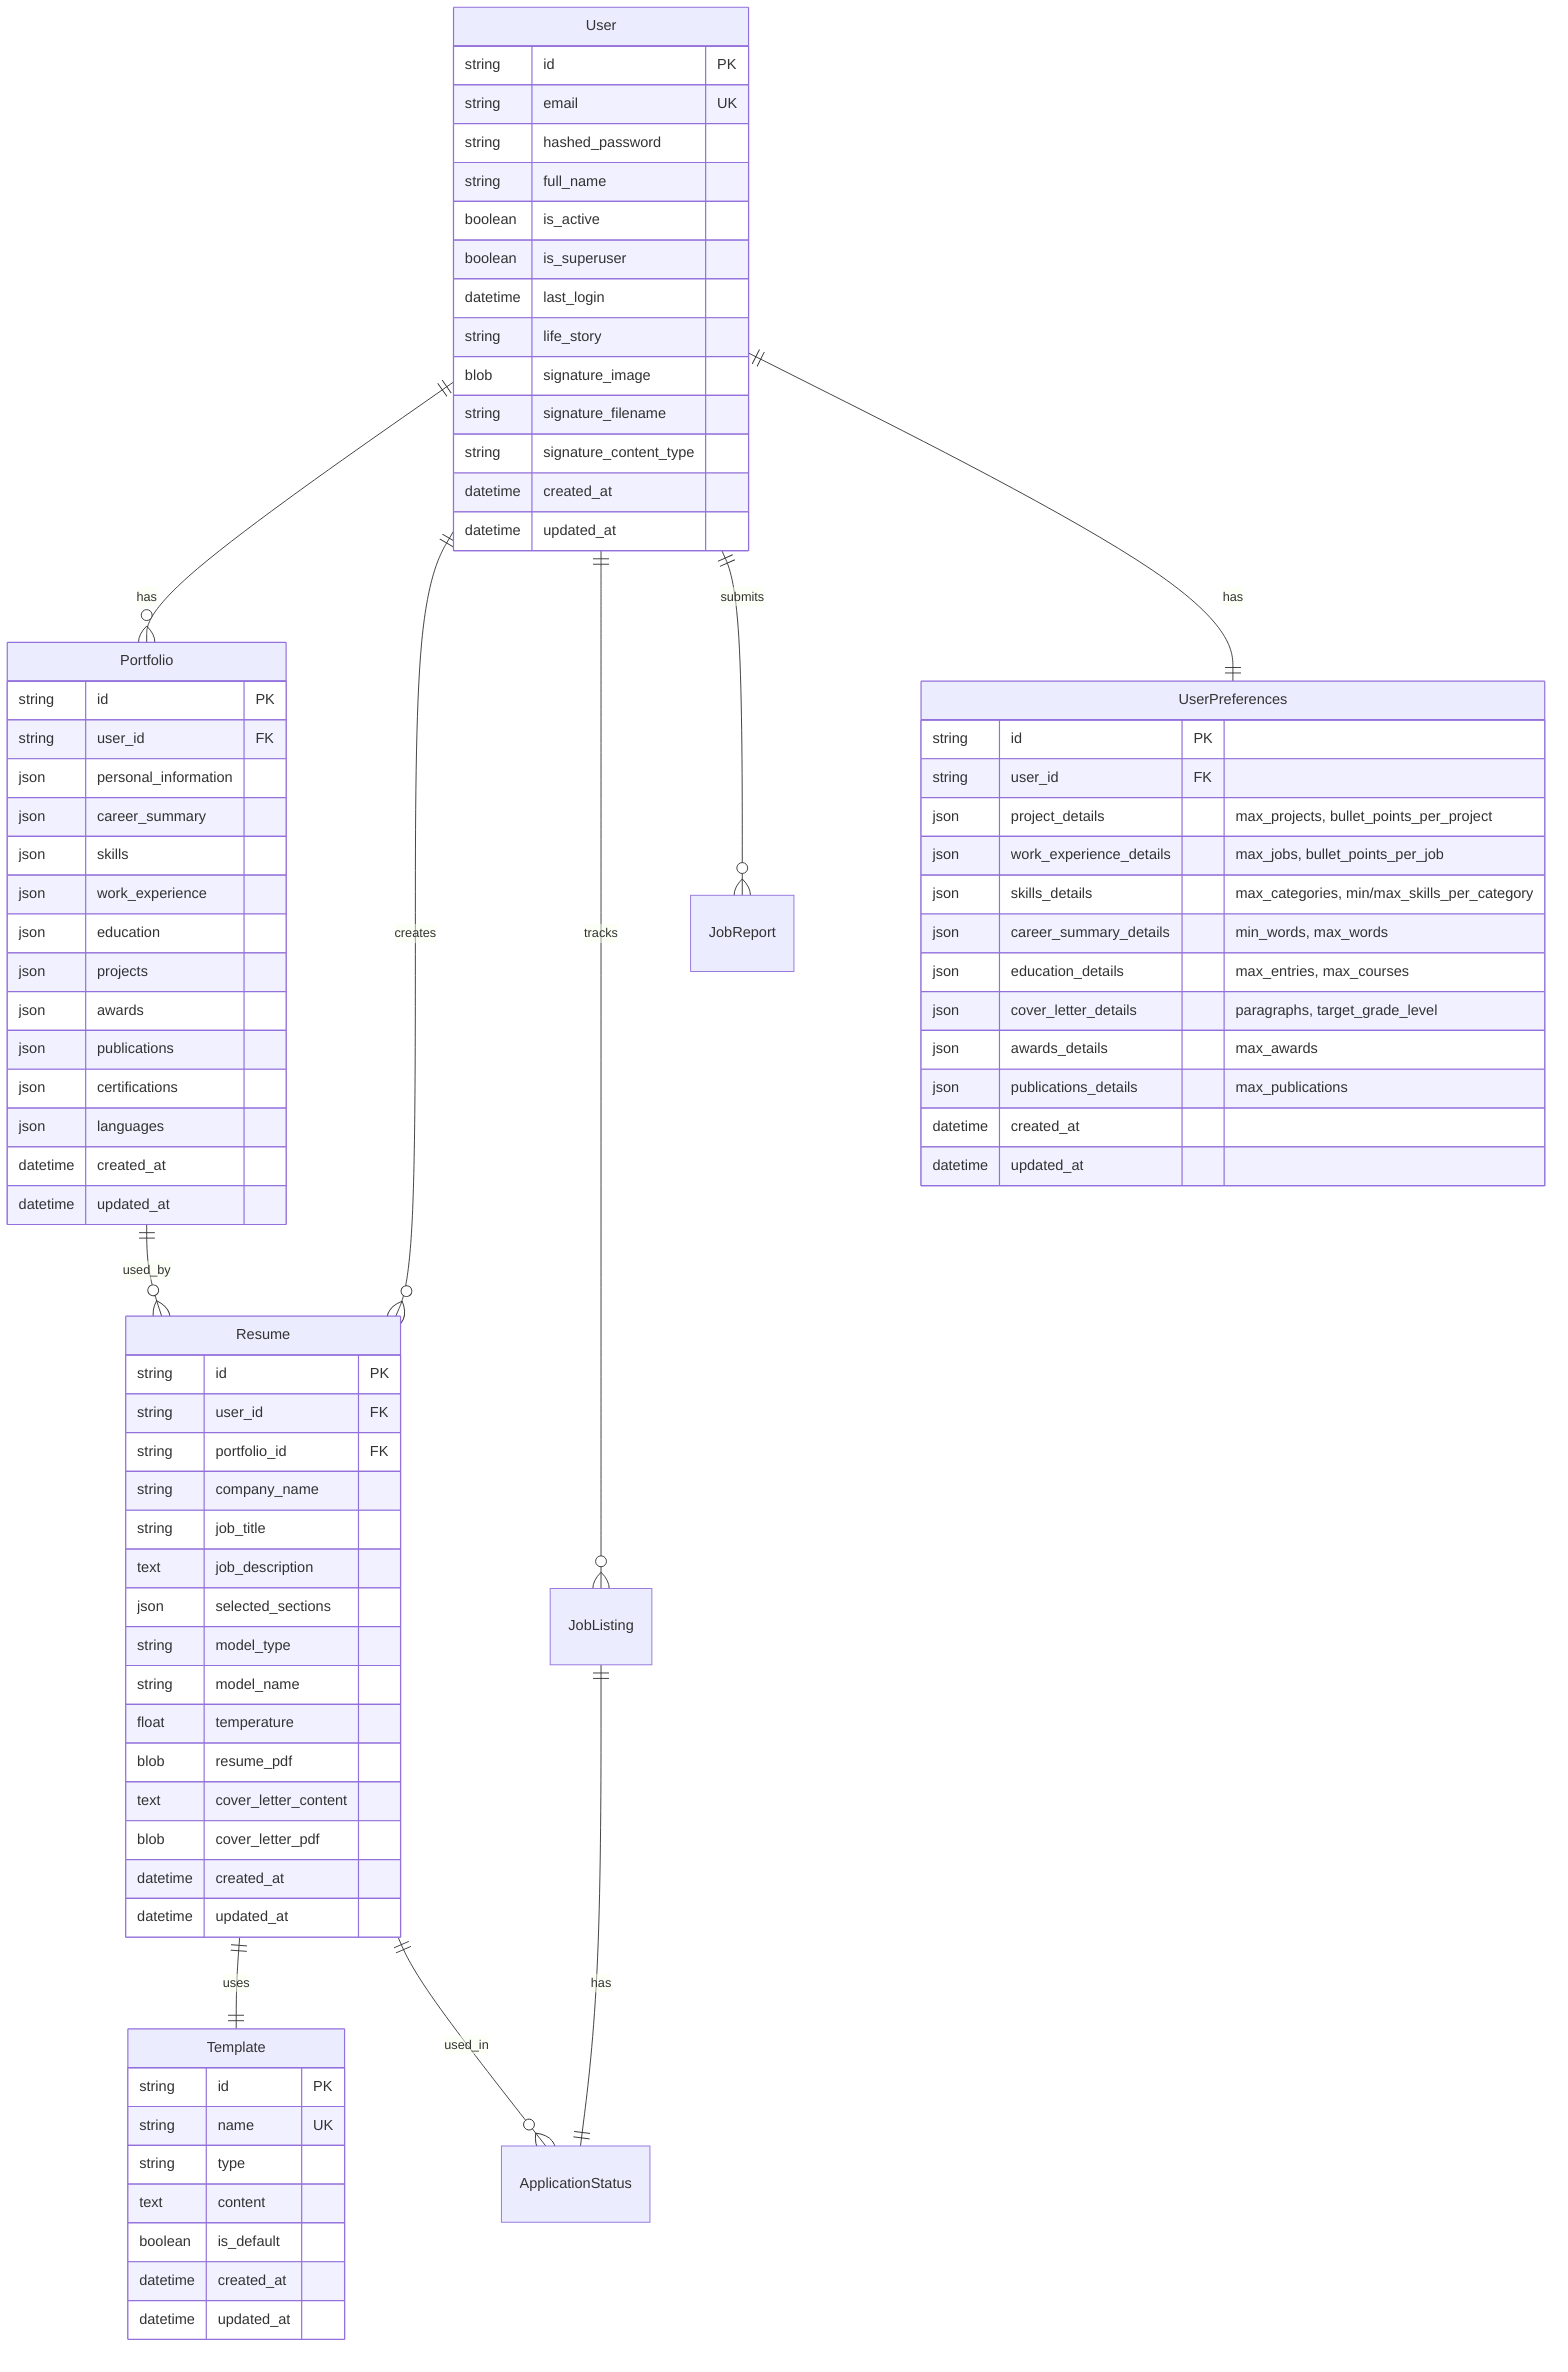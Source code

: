 erDiagram
    User {
        string id PK
        string email UK
        string hashed_password
        string full_name
        boolean is_active
        boolean is_superuser
        datetime last_login
        string life_story
        blob signature_image
        string signature_filename
        string signature_content_type
        datetime created_at
        datetime updated_at
    }

    Portfolio {
        string id PK
        string user_id FK
        json personal_information
        json career_summary
        json skills
        json work_experience
        json education
        json projects
        json awards
        json publications
        json certifications
        json languages
        datetime created_at
        datetime updated_at
    }

    Resume {
        string id PK
        string user_id FK
        string portfolio_id FK
        string company_name
        string job_title
        text job_description
        json selected_sections
        string model_type
        string model_name
        float temperature
        blob resume_pdf
        text cover_letter_content
        blob cover_letter_pdf
        datetime created_at
        datetime updated_at
    }

    Template {
        string id PK
        string name UK
        string type
        text content
        boolean is_default
        datetime created_at
        datetime updated_at
    }

    UserPreferences {
        string id PK
        string user_id FK
        json project_details "max_projects, bullet_points_per_project"
        json work_experience_details "max_jobs, bullet_points_per_job"
        json skills_details "max_categories, min/max_skills_per_category"
        json career_summary_details "min_words, max_words"
        json education_details "max_entries, max_courses"
        json cover_letter_details "paragraphs, target_grade_level"
        json awards_details "max_awards"
        json publications_details "max_publications"
        datetime created_at
        datetime updated_at
    }

    User ||--o{ Portfolio : has
    User ||--o{ Resume : creates
    User ||--o{ JobListing : tracks
    User ||--o{ JobReport : submits
    User ||--|| UserPreferences : has
    Portfolio ||--o{ Resume : used_by
    Resume ||--|| Template : uses
    JobListing ||--|| ApplicationStatus : has
    Resume ||--o{ ApplicationStatus : used_in